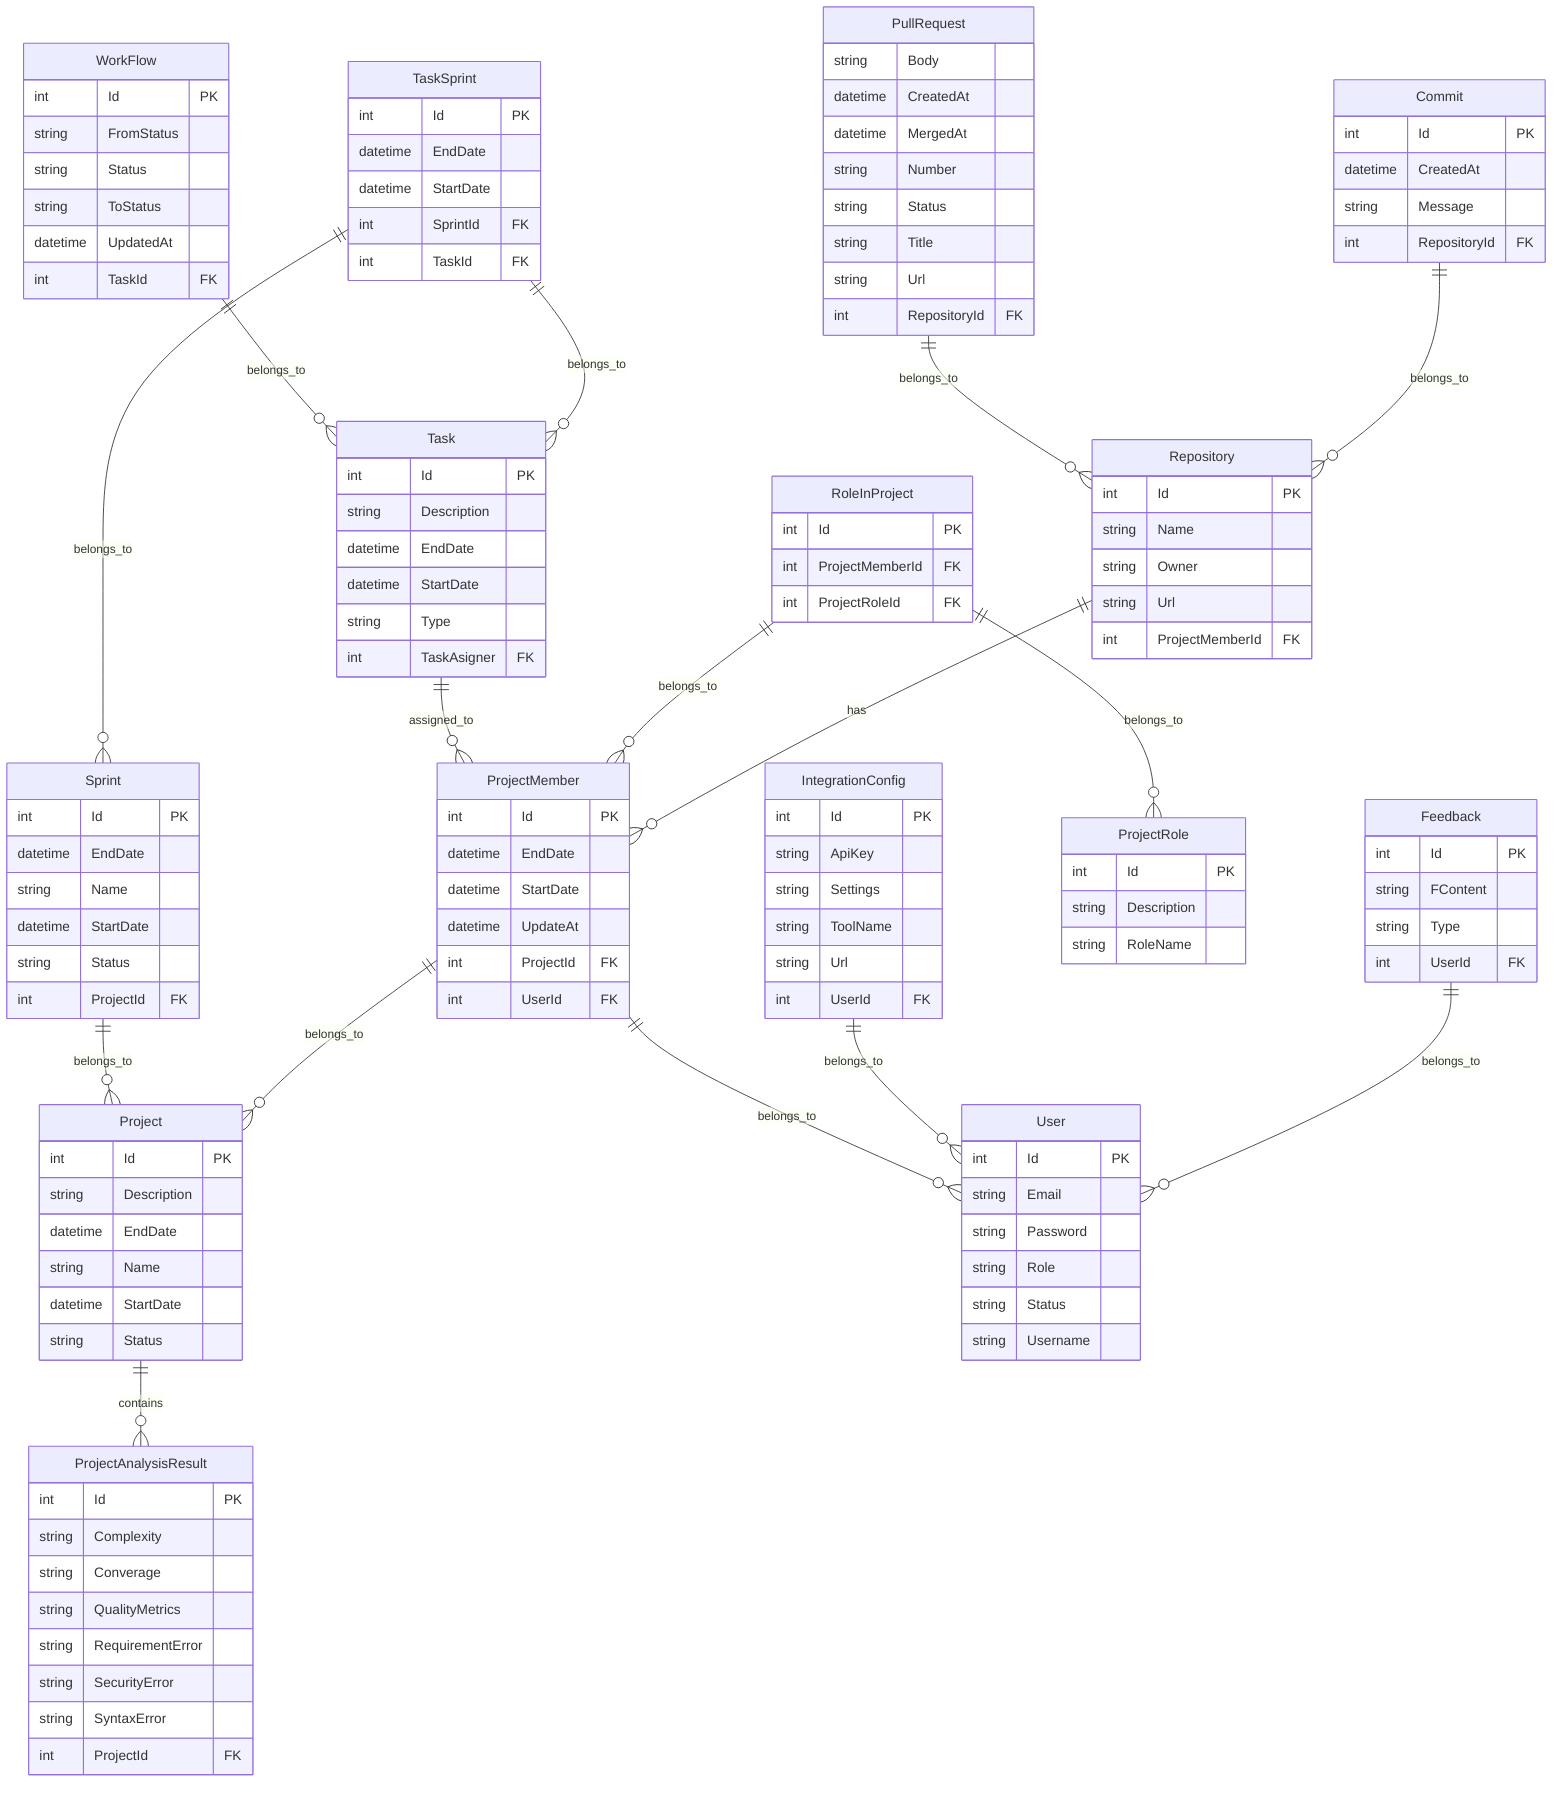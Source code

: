 erDiagram
    Commit {
        int Id PK
        datetime CreatedAt
        string Message
        int RepositoryId FK
    }

    Feedback {
        int Id PK
        string FContent
        string Type
        int UserId FK
    }

    IntegrationConfig {
        int Id PK
        string ApiKey
        string Settings
        string ToolName
        string Url
        int UserId FK
    }

    Project {
        int Id PK
        string Description
        datetime EndDate
        string Name
        datetime StartDate
        string Status
    }

    ProjectAnalysisResult {
        int Id PK
        string Complexity
        string Converage
        string QualityMetrics
        string RequirementError
        string SecurityError
        string SyntaxError
        int ProjectId FK
    }

    ProjectMember {
        int Id PK
        datetime EndDate
        datetime StartDate
        datetime UpdateAt
        int ProjectId FK
        int UserId FK
    }

    ProjectRole {
        int Id PK
        string Description
        string RoleName
    }

    PullRequest {
        string Body
        datetime CreatedAt
        datetime MergedAt
        string Number
        string Status
        string Title
        string Url
        int RepositoryId FK
    }

    Repository {
        int Id PK
        string Name
        string Owner
        string Url
        int ProjectMemberId FK
    }

    RoleInProject {
        int Id PK
        int ProjectMemberId FK
        int ProjectRoleId FK
    }

    Sprint {
        int Id PK
        datetime EndDate
        string Name
        datetime StartDate
        string Status
        int ProjectId FK
    }

    Task {
        int Id PK
        string Description
        datetime EndDate
        datetime StartDate
        string Type
        int TaskAsigner FK
    }

    TaskSprint {
        int Id PK
        datetime EndDate
        datetime StartDate
        int SprintId FK
        int TaskId FK
    }

    User {
        int Id PK
        string Email
        string Password
        string Role
        string Status
        string Username
    }

    WorkFlow {
        int Id PK
        string FromStatus
        string Status
        string ToStatus
        datetime UpdatedAt
        int TaskId FK
    }

    %% Relationships
    Commit ||--o{ Repository : belongs_to
    Feedback ||--o{ User : belongs_to
    IntegrationConfig ||--o{ User : belongs_to
    Project ||--o{ ProjectAnalysisResult : contains
    ProjectMember ||--o{ Project : belongs_to
    ProjectMember ||--o{ User : belongs_to
    PullRequest ||--o{ Repository : belongs_to
    Repository ||--o{ ProjectMember : has
    RoleInProject ||--o{ ProjectMember : belongs_to
    RoleInProject ||--o{ ProjectRole : belongs_to
    Sprint ||--o{ Project : belongs_to
    Task ||--o{ ProjectMember : assigned_to
    TaskSprint ||--o{ Task : belongs_to
    TaskSprint ||--o{ Sprint : belongs_to
    WorkFlow ||--o{ Task : belongs_to